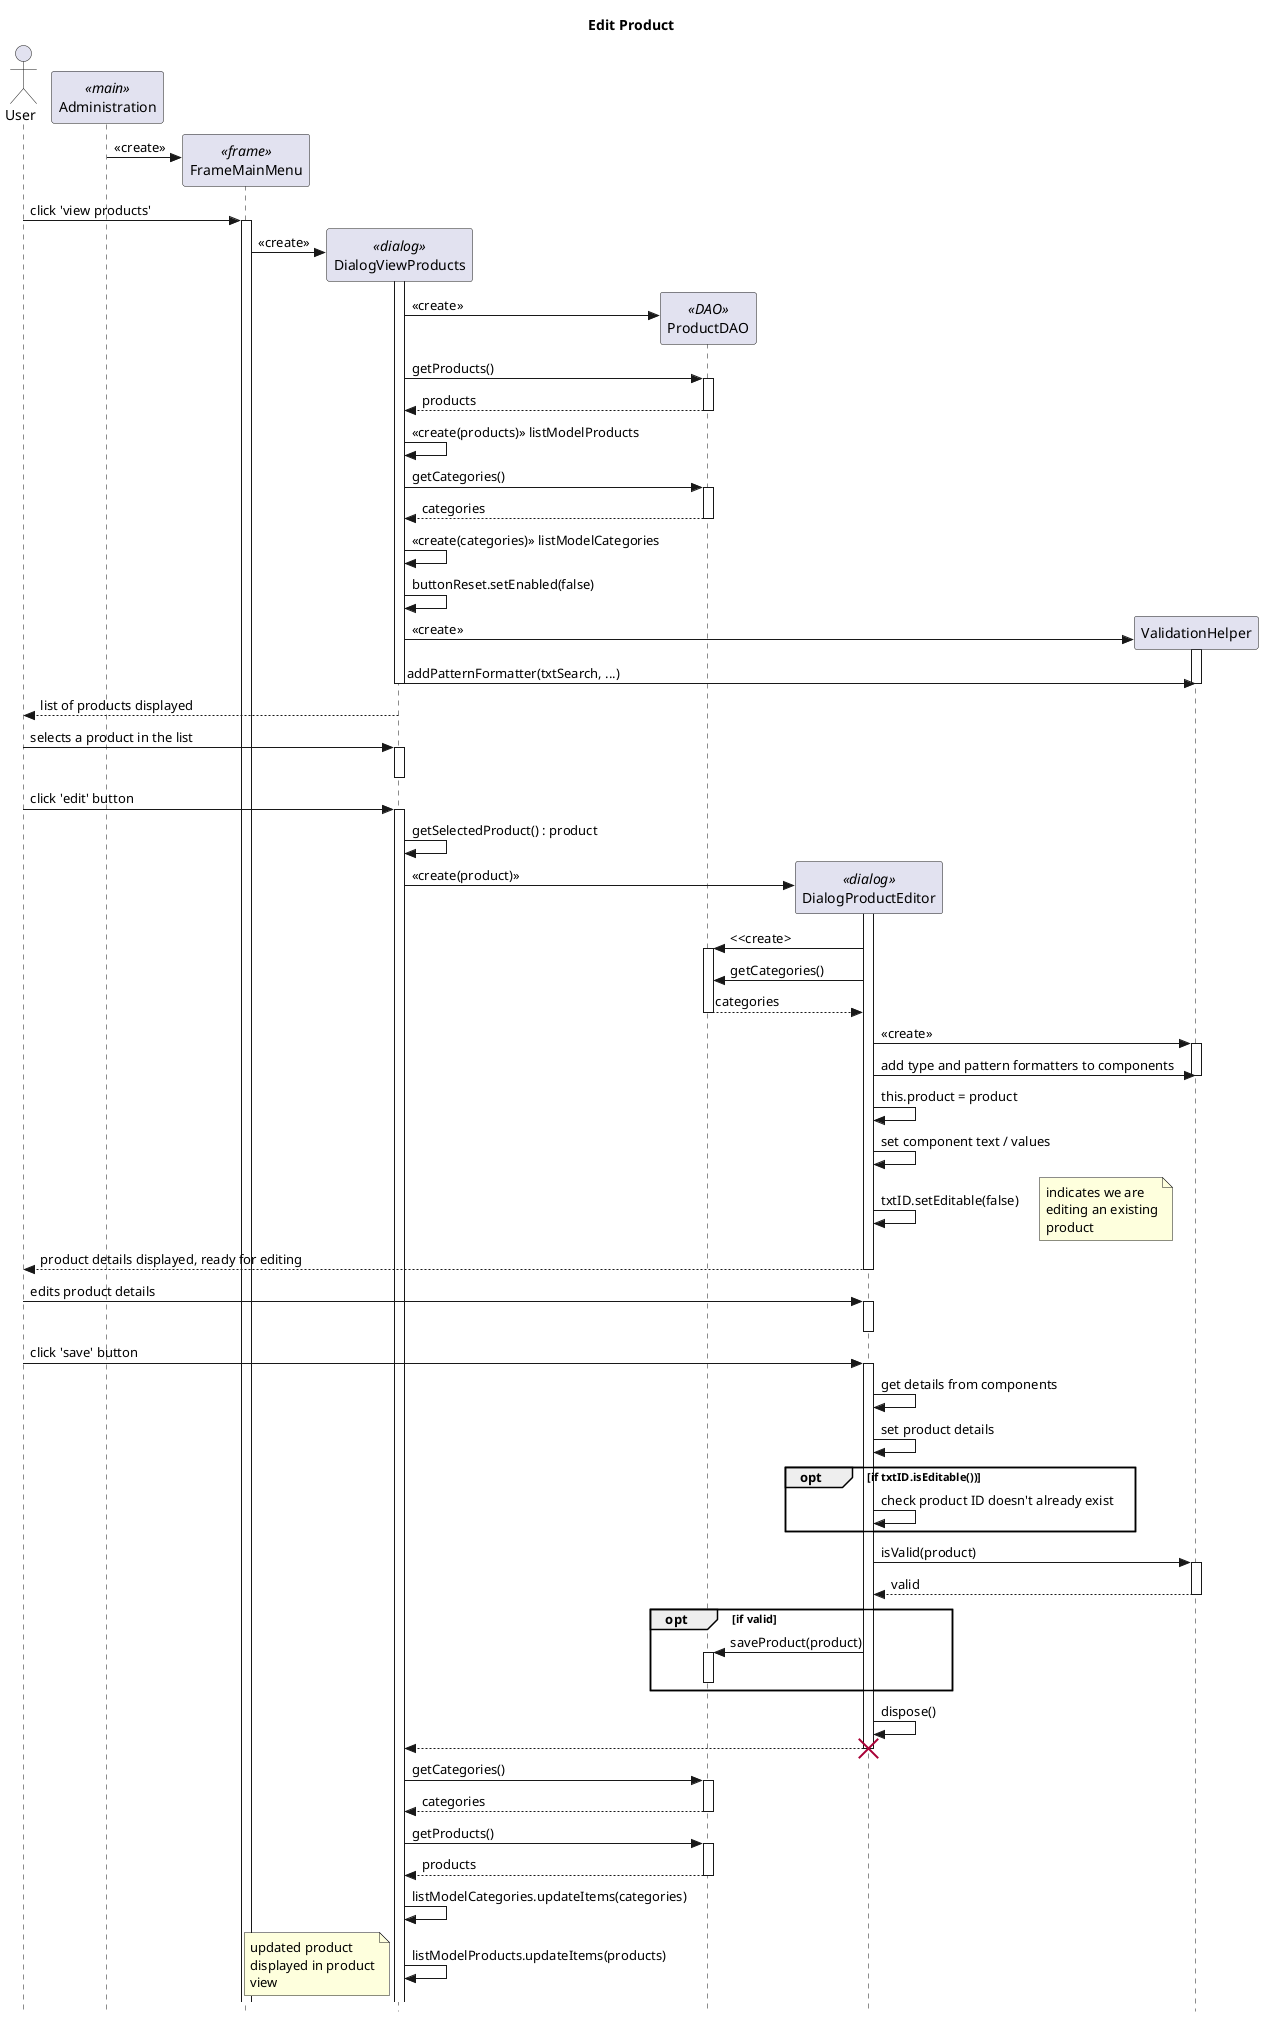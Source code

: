 @startuml

' style tweaks to make the diagram a little more readable
skinparam style strictuml

title Edit Product

actor User as user
participant "Administration" as main <<main>>
participant "FrameMainMenu" as menu <<frame>>
participant "DialogViewProducts" as view <<dialog>>
participant "ProductDAO" as dao <<DAO>>
participant "DialogProductEditor" as editor <<dialog>>
participant "ValidationHelper" as validator

create menu
main -> menu : <<create>>

user -> menu : click 'view products'
menu++

create view
menu -> view : <<create>>

view++
create dao
view -> dao : <<create>>

view -> dao++ : getProducts()
view <-- dao-- : products
view -> view : <<create(products)>> listModelProducts

view -> dao++ : getCategories()
view <-- dao-- : categories
view -> view : <<create(categories)>> listModelCategories
view -> view : buttonReset.setEnabled(false)

create validator
view -> validator++ : <<create>>
view -> validator-- : addPatternFormatter(txtSearch, ...)
validator--

user <-- view : list of products displayed



user -> view++ : selects a product in the list
view--



user -> view : click 'edit' button
activate view

view -> view : getSelectedProduct() : product

create editor
view -> editor++ : <<create(product)>>


editor -> dao++ : <<create>
editor -> dao : getCategories()
return categories

editor -> validator++ : <<create>>
editor -> validator : add type and pattern formatters to components
validator--

editor -> editor : this.product = product
editor -> editor : set component text / values
editor -> editor : txtID.setEditable(false)
note right : indicates we are\nediting an existing\nproduct

user <-- editor : product details displayed, ready for editing
editor--

user -> editor++ : edits product details
editor--


user -> editor : click 'save' button
editor++

editor -> editor : get details from components
editor -> editor : set product details

opt if txtID.isEditable())
    editor -> editor : check product ID doesn't already exist
end

editor -> validator++ : isValid(product)
return valid
opt if valid
    editor -> dao++ : saveProduct(product)
    dao--
end
editor -> editor : dispose()
editor --> view
destroy editor


view -> dao++ : getCategories()
return categories
view -> dao++ : getProducts()
return products

view -> view : listModelCategories.updateItems(categories)
view -> view : listModelProducts.updateItems(products)

note left: updated product\ndisplayed in product\nview

@enduml
